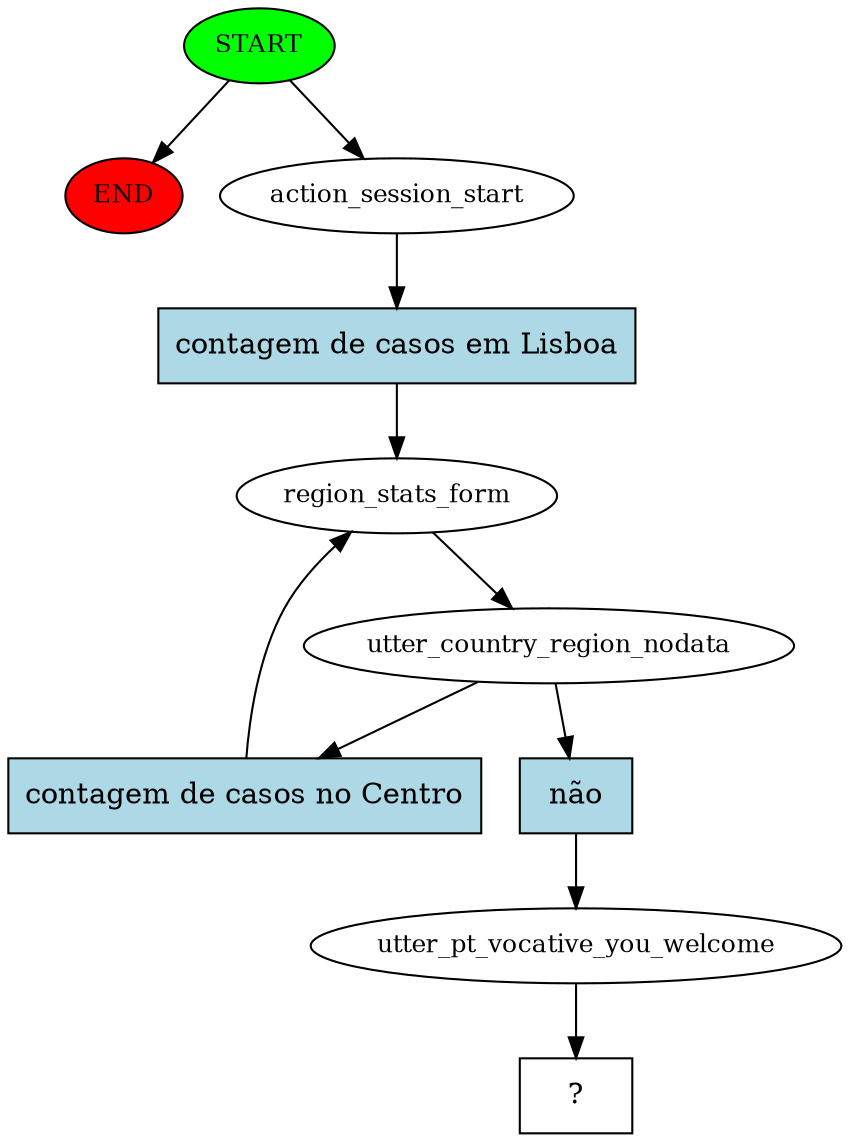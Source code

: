 digraph  {
0 [class="start active", fillcolor=green, fontsize=12, label=START, style=filled];
"-1" [class=end, fillcolor=red, fontsize=12, label=END, style=filled];
1 [class=active, fontsize=12, label=action_session_start];
2 [class=active, fontsize=12, label=region_stats_form];
3 [class=active, fontsize=12, label=utter_country_region_nodata];
6 [class=active, fontsize=12, label=utter_pt_vocative_you_welcome];
7 [class="intent dashed active", label="  ?  ", shape=rect];
8 [class="intent active", fillcolor=lightblue, label="contagem de casos em Lisboa", shape=rect, style=filled];
9 [class="intent active", fillcolor=lightblue, label="contagem de casos no Centro", shape=rect, style=filled];
10 [class="intent active", fillcolor=lightblue, label="não", shape=rect, style=filled];
0 -> "-1"  [class="", key=NONE, label=""];
0 -> 1  [class=active, key=NONE, label=""];
1 -> 8  [class=active, key=0];
2 -> 3  [class=active, key=NONE, label=""];
3 -> 9  [class=active, key=0];
3 -> 10  [class=active, key=0];
6 -> 7  [class=active, key=NONE, label=""];
8 -> 2  [class=active, key=0];
9 -> 2  [class=active, key=0];
10 -> 6  [class=active, key=0];
}
